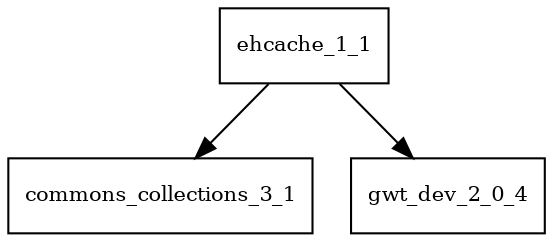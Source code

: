 digraph ehcache_1_1_dependencies {
  node [shape = box, fontsize=10.0];
  ehcache_1_1 -> commons_collections_3_1;
  ehcache_1_1 -> gwt_dev_2_0_4;
}
